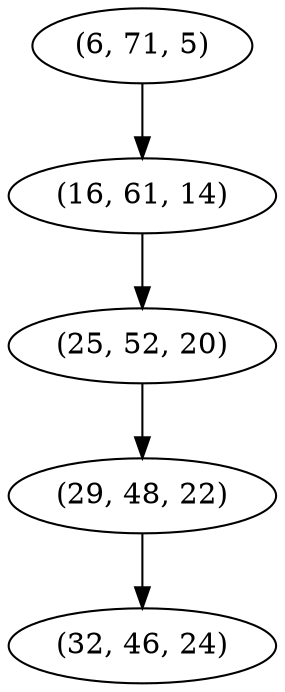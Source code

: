 digraph tree {
    "(6, 71, 5)";
    "(16, 61, 14)";
    "(25, 52, 20)";
    "(29, 48, 22)";
    "(32, 46, 24)";
    "(6, 71, 5)" -> "(16, 61, 14)";
    "(16, 61, 14)" -> "(25, 52, 20)";
    "(25, 52, 20)" -> "(29, 48, 22)";
    "(29, 48, 22)" -> "(32, 46, 24)";
}
